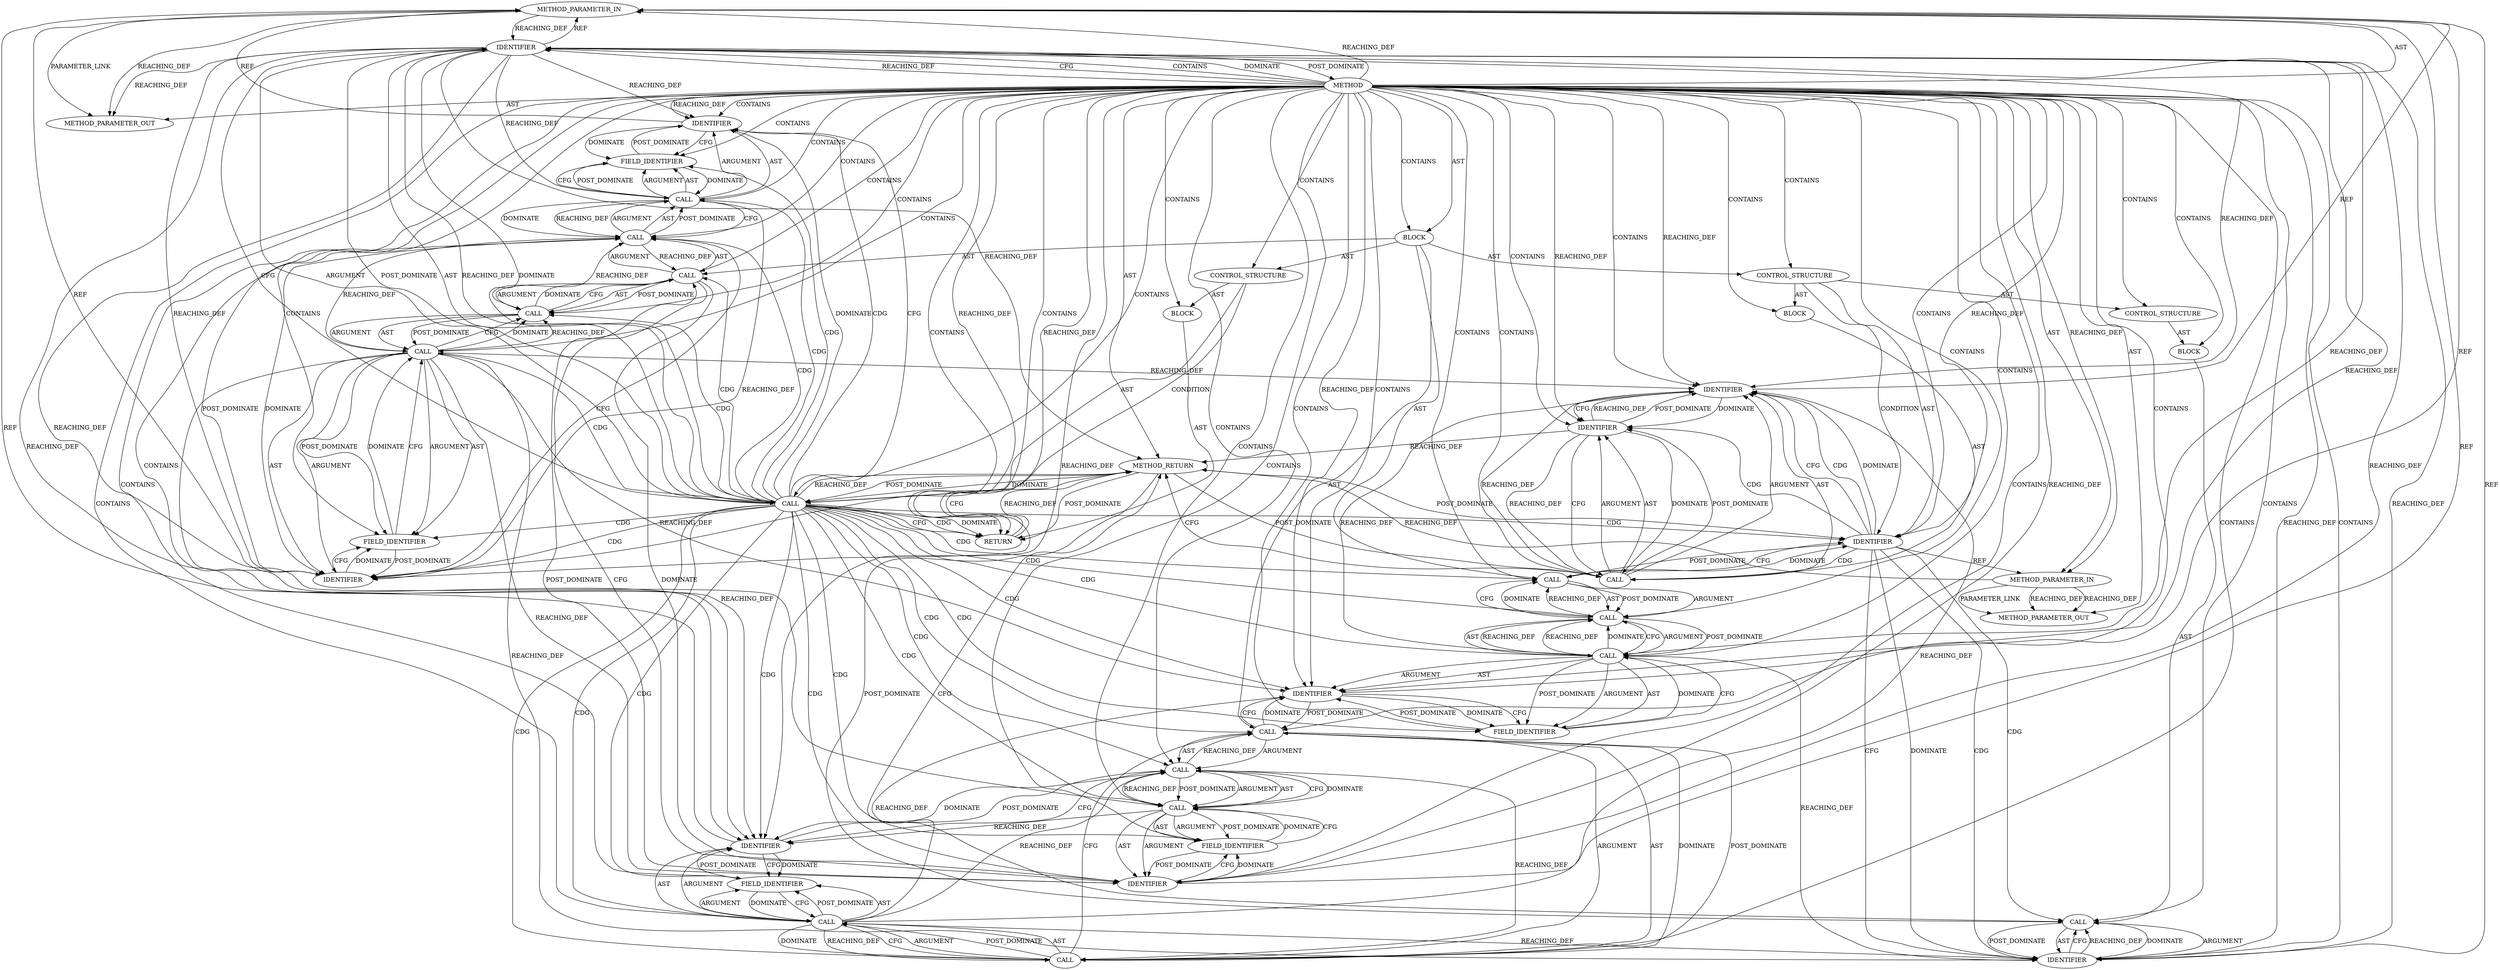 digraph {
  21455 [label=METHOD_PARAMETER_OUT ORDER=2 CODE="struct tls_context *ctx" IS_VARIADIC=false COLUMN_NUMBER=36 LINE_NUMBER=328 TYPE_FULL_NAME="tls_context*" EVALUATION_STRATEGY="BY_VALUE" INDEX=2 NAME="ctx"]
  6484 [label=IDENTIFIER ORDER=1 ARGUMENT_INDEX=-1 CODE="sk" COLUMN_NUMBER=6 LINE_NUMBER=337 TYPE_FULL_NAME="sock*" NAME="sk"]
  6463 [label=IDENTIFIER ORDER=1 ARGUMENT_INDEX=1 CODE="ctx" COLUMN_NUMBER=20 LINE_NUMBER=333 TYPE_FULL_NAME="tls_context*" NAME="ctx"]
  6491 [label=CALL ORDER=1 ARGUMENT_INDEX=1 CODE="kfree(ctx)" COLUMN_NUMBER=3 METHOD_FULL_NAME="kfree" LINE_NUMBER=340 TYPE_FULL_NAME="<empty>" DISPATCH_TYPE="STATIC_DISPATCH" SIGNATURE="" NAME="kfree"]
  6480 [label=CALL ORDER=1 ARGUMENT_INDEX=1 CODE="ctx->tx_lock" COLUMN_NUMBER=17 METHOD_FULL_NAME="<operator>.indirectFieldAccess" LINE_NUMBER=335 TYPE_FULL_NAME="<empty>" DISPATCH_TYPE="STATIC_DISPATCH" SIGNATURE="" NAME="<operator>.indirectFieldAccess"]
  6487 [label=IDENTIFIER ORDER=1 ARGUMENT_INDEX=1 CODE="ctx" COLUMN_NUMBER=13 LINE_NUMBER=338 TYPE_FULL_NAME="tls_context*" NAME="ctx"]
  6459 [label=RETURN ORDER=1 ARGUMENT_INDEX=1 CODE="return;" COLUMN_NUMBER=3 LINE_NUMBER=331]
  6464 [label=FIELD_IDENTIFIER ORDER=2 ARGUMENT_INDEX=2 CODE="crypto_send" COLUMN_NUMBER=20 LINE_NUMBER=333 CANONICAL_NAME="crypto_send"]
  6482 [label=FIELD_IDENTIFIER ORDER=2 ARGUMENT_INDEX=2 CODE="tx_lock" COLUMN_NUMBER=17 LINE_NUMBER=335 CANONICAL_NAME="tx_lock"]
  6454 [label=BLOCK ORDER=3 ARGUMENT_INDEX=-1 CODE="{
	if (!ctx)
		return;

	memzero_explicit(&ctx->crypto_send, sizeof(ctx->crypto_send));
	memzero_explicit(&ctx->crypto_recv, sizeof(ctx->crypto_recv));
	mutex_destroy(&ctx->tx_lock);

	if (sk)
		kfree_rcu(ctx, rcu);
	else
		kfree(ctx);
}" COLUMN_NUMBER=1 LINE_NUMBER=329 TYPE_FULL_NAME="void"]
  6473 [label=FIELD_IDENTIFIER ORDER=2 ARGUMENT_INDEX=2 CODE="crypto_recv" COLUMN_NUMBER=20 LINE_NUMBER=334 CANONICAL_NAME="crypto_recv"]
  6460 [label=CALL ORDER=2 ARGUMENT_INDEX=-1 CODE="memzero_explicit(&ctx->crypto_send, sizeof(ctx->crypto_send))" COLUMN_NUMBER=2 METHOD_FULL_NAME="memzero_explicit" LINE_NUMBER=333 TYPE_FULL_NAME="<empty>" DISPATCH_TYPE="STATIC_DISPATCH" SIGNATURE="" NAME="memzero_explicit"]
  6455 [label=CONTROL_STRUCTURE CONTROL_STRUCTURE_TYPE="IF" ORDER=1 PARSER_TYPE_NAME="CASTIfStatement" ARGUMENT_INDEX=-1 CODE="if (!ctx)" COLUMN_NUMBER=2 LINE_NUMBER=330]
  6468 [label=FIELD_IDENTIFIER ORDER=2 ARGUMENT_INDEX=2 CODE="crypto_send" COLUMN_NUMBER=45 LINE_NUMBER=333 CANONICAL_NAME="crypto_send"]
  6465 [label=CALL ORDER=2 ARGUMENT_INDEX=2 CODE="sizeof(ctx->crypto_send)" COLUMN_NUMBER=38 METHOD_FULL_NAME="<operator>.sizeOf" LINE_NUMBER=333 TYPE_FULL_NAME="<empty>" DISPATCH_TYPE="STATIC_DISPATCH" SIGNATURE="" NAME="<operator>.sizeOf"]
  6477 [label=FIELD_IDENTIFIER ORDER=2 ARGUMENT_INDEX=2 CODE="crypto_recv" COLUMN_NUMBER=45 LINE_NUMBER=334 CANONICAL_NAME="crypto_recv"]
  6492 [label=IDENTIFIER ORDER=1 ARGUMENT_INDEX=1 CODE="ctx" COLUMN_NUMBER=9 LINE_NUMBER=340 TYPE_FULL_NAME="tls_context*" NAME="ctx"]
  6472 [label=IDENTIFIER ORDER=1 ARGUMENT_INDEX=1 CODE="ctx" COLUMN_NUMBER=20 LINE_NUMBER=334 TYPE_FULL_NAME="tls_context*" NAME="ctx"]
  6452 [label=METHOD_PARAMETER_IN ORDER=1 CODE="struct sock *sk" IS_VARIADIC=false COLUMN_NUMBER=19 LINE_NUMBER=328 TYPE_FULL_NAME="sock*" EVALUATION_STRATEGY="BY_VALUE" INDEX=1 NAME="sk"]
  6475 [label=CALL ORDER=1 ARGUMENT_INDEX=1 CODE="ctx->crypto_recv" COLUMN_NUMBER=45 METHOD_FULL_NAME="<operator>.indirectFieldAccess" LINE_NUMBER=334 TYPE_FULL_NAME="<empty>" DISPATCH_TYPE="STATIC_DISPATCH" SIGNATURE="" NAME="<operator>.indirectFieldAccess"]
  6456 [label=CALL ORDER=1 ARGUMENT_INDEX=-1 CODE="!ctx" COLUMN_NUMBER=6 METHOD_FULL_NAME="<operator>.logicalNot" LINE_NUMBER=330 TYPE_FULL_NAME="<empty>" DISPATCH_TYPE="STATIC_DISPATCH" SIGNATURE="" NAME="<operator>.logicalNot"]
  6470 [label=CALL ORDER=1 ARGUMENT_INDEX=1 CODE="&ctx->crypto_recv" COLUMN_NUMBER=19 METHOD_FULL_NAME="<operator>.addressOf" LINE_NUMBER=334 TYPE_FULL_NAME="<empty>" DISPATCH_TYPE="STATIC_DISPATCH" SIGNATURE="" NAME="<operator>.addressOf"]
  6462 [label=CALL ORDER=1 ARGUMENT_INDEX=1 CODE="ctx->crypto_send" COLUMN_NUMBER=20 METHOD_FULL_NAME="<operator>.indirectFieldAccess" LINE_NUMBER=333 TYPE_FULL_NAME="<empty>" DISPATCH_TYPE="STATIC_DISPATCH" SIGNATURE="" NAME="<operator>.indirectFieldAccess"]
  6476 [label=IDENTIFIER ORDER=1 ARGUMENT_INDEX=1 CODE="ctx" COLUMN_NUMBER=45 LINE_NUMBER=334 TYPE_FULL_NAME="tls_context*" NAME="ctx"]
  6479 [label=CALL ORDER=1 ARGUMENT_INDEX=1 CODE="&ctx->tx_lock" COLUMN_NUMBER=16 METHOD_FULL_NAME="<operator>.addressOf" LINE_NUMBER=335 TYPE_FULL_NAME="<empty>" DISPATCH_TYPE="STATIC_DISPATCH" SIGNATURE="" NAME="<operator>.addressOf"]
  6453 [label=METHOD_PARAMETER_IN ORDER=2 CODE="struct tls_context *ctx" IS_VARIADIC=false COLUMN_NUMBER=36 LINE_NUMBER=328 TYPE_FULL_NAME="tls_context*" EVALUATION_STRATEGY="BY_VALUE" INDEX=2 NAME="ctx"]
  6451 [label=METHOD COLUMN_NUMBER=1 LINE_NUMBER=328 COLUMN_NUMBER_END=1 IS_EXTERNAL=false SIGNATURE="void tls_ctx_free (sock*,tls_context*)" NAME="tls_ctx_free" AST_PARENT_TYPE="TYPE_DECL" AST_PARENT_FULL_NAME="tls_main.c:<global>" ORDER=101 CODE="void tls_ctx_free(struct sock *sk, struct tls_context *ctx)
{
	if (!ctx)
		return;

	memzero_explicit(&ctx->crypto_send, sizeof(ctx->crypto_send));
	memzero_explicit(&ctx->crypto_recv, sizeof(ctx->crypto_recv));
	mutex_destroy(&ctx->tx_lock);

	if (sk)
		kfree_rcu(ctx, rcu);
	else
		kfree(ctx);
}" FULL_NAME="tls_ctx_free" LINE_NUMBER_END=341 FILENAME="tls_main.c"]
  6481 [label=IDENTIFIER ORDER=1 ARGUMENT_INDEX=1 CODE="ctx" COLUMN_NUMBER=17 LINE_NUMBER=335 TYPE_FULL_NAME="tls_context*" NAME="ctx"]
  6457 [label=IDENTIFIER ORDER=1 ARGUMENT_INDEX=1 CODE="ctx" COLUMN_NUMBER=7 LINE_NUMBER=330 TYPE_FULL_NAME="tls_context*" NAME="ctx"]
  6467 [label=IDENTIFIER ORDER=1 ARGUMENT_INDEX=1 CODE="ctx" COLUMN_NUMBER=45 LINE_NUMBER=333 TYPE_FULL_NAME="tls_context*" NAME="ctx"]
  6489 [label=CONTROL_STRUCTURE CONTROL_STRUCTURE_TYPE="ELSE" ORDER=3 PARSER_TYPE_NAME="CASTExpressionStatement" ARGUMENT_INDEX=-1 CODE="else" COLUMN_NUMBER=3 LINE_NUMBER=340]
  6486 [label=CALL ORDER=1 ARGUMENT_INDEX=1 CODE="kfree_rcu(ctx, rcu)" COLUMN_NUMBER=3 METHOD_FULL_NAME="kfree_rcu" LINE_NUMBER=338 TYPE_FULL_NAME="<empty>" DISPATCH_TYPE="STATIC_DISPATCH" SIGNATURE="" NAME="kfree_rcu"]
  6478 [label=CALL ORDER=4 ARGUMENT_INDEX=-1 CODE="mutex_destroy(&ctx->tx_lock)" COLUMN_NUMBER=2 METHOD_FULL_NAME="mutex_destroy" LINE_NUMBER=335 TYPE_FULL_NAME="<empty>" DISPATCH_TYPE="STATIC_DISPATCH" SIGNATURE="" NAME="mutex_destroy"]
  6483 [label=CONTROL_STRUCTURE CONTROL_STRUCTURE_TYPE="IF" ORDER=5 PARSER_TYPE_NAME="CASTIfStatement" ARGUMENT_INDEX=-1 CODE="if (sk)" COLUMN_NUMBER=2 LINE_NUMBER=337]
  6469 [label=CALL ORDER=3 ARGUMENT_INDEX=-1 CODE="memzero_explicit(&ctx->crypto_recv, sizeof(ctx->crypto_recv))" COLUMN_NUMBER=2 METHOD_FULL_NAME="memzero_explicit" LINE_NUMBER=334 TYPE_FULL_NAME="<empty>" DISPATCH_TYPE="STATIC_DISPATCH" SIGNATURE="" NAME="memzero_explicit"]
  6471 [label=CALL ORDER=1 ARGUMENT_INDEX=1 CODE="ctx->crypto_recv" COLUMN_NUMBER=20 METHOD_FULL_NAME="<operator>.indirectFieldAccess" LINE_NUMBER=334 TYPE_FULL_NAME="<empty>" DISPATCH_TYPE="STATIC_DISPATCH" SIGNATURE="" NAME="<operator>.indirectFieldAccess"]
  6488 [label=IDENTIFIER ORDER=2 ARGUMENT_INDEX=2 CODE="rcu" COLUMN_NUMBER=18 LINE_NUMBER=338 TYPE_FULL_NAME="ANY" NAME="rcu"]
  6474 [label=CALL ORDER=2 ARGUMENT_INDEX=2 CODE="sizeof(ctx->crypto_recv)" COLUMN_NUMBER=38 METHOD_FULL_NAME="<operator>.sizeOf" LINE_NUMBER=334 TYPE_FULL_NAME="<empty>" DISPATCH_TYPE="STATIC_DISPATCH" SIGNATURE="" NAME="<operator>.sizeOf"]
  6490 [label=BLOCK ORDER=1 ARGUMENT_INDEX=-1 CODE="<empty>" COLUMN_NUMBER=3 LINE_NUMBER=340 TYPE_FULL_NAME="void"]
  6458 [label=BLOCK ORDER=2 ARGUMENT_INDEX=-1 CODE="<empty>" COLUMN_NUMBER=3 LINE_NUMBER=331 TYPE_FULL_NAME="void"]
  6466 [label=CALL ORDER=1 ARGUMENT_INDEX=1 CODE="ctx->crypto_send" COLUMN_NUMBER=45 METHOD_FULL_NAME="<operator>.indirectFieldAccess" LINE_NUMBER=333 TYPE_FULL_NAME="<empty>" DISPATCH_TYPE="STATIC_DISPATCH" SIGNATURE="" NAME="<operator>.indirectFieldAccess"]
  21454 [label=METHOD_PARAMETER_OUT ORDER=1 CODE="struct sock *sk" IS_VARIADIC=false COLUMN_NUMBER=19 LINE_NUMBER=328 TYPE_FULL_NAME="sock*" EVALUATION_STRATEGY="BY_VALUE" INDEX=1 NAME="sk"]
  6461 [label=CALL ORDER=1 ARGUMENT_INDEX=1 CODE="&ctx->crypto_send" COLUMN_NUMBER=19 METHOD_FULL_NAME="<operator>.addressOf" LINE_NUMBER=333 TYPE_FULL_NAME="<empty>" DISPATCH_TYPE="STATIC_DISPATCH" SIGNATURE="" NAME="<operator>.addressOf"]
  6485 [label=BLOCK ORDER=2 ARGUMENT_INDEX=-1 CODE="<empty>" COLUMN_NUMBER=3 LINE_NUMBER=338 TYPE_FULL_NAME="void"]
  6493 [label=METHOD_RETURN ORDER=4 CODE="RET" COLUMN_NUMBER=1 LINE_NUMBER=328 TYPE_FULL_NAME="void" EVALUATION_STRATEGY="BY_VALUE"]
  6466 -> 6492 [label=REACHING_DEF VARIABLE="ctx->crypto_send"]
  6456 -> 6457 [label=ARGUMENT ]
  6484 -> 6492 [label=CFG ]
  6456 -> 6461 [label=CDG ]
  6456 -> 6480 [label=CDG ]
  6451 -> 6484 [label=REACHING_DEF VARIABLE=""]
  6451 -> 6458 [label=CONTAINS ]
  6463 -> 6464 [label=CFG ]
  6451 -> 6476 [label=REACHING_DEF VARIABLE=""]
  6471 -> 6473 [label=POST_DOMINATE ]
  6491 -> 6492 [label=ARGUMENT ]
  6454 -> 6460 [label=AST ]
  6467 -> 6468 [label=DOMINATE ]
  6461 -> 6467 [label=CFG ]
  6487 -> 6488 [label=DOMINATE ]
  6469 -> 6470 [label=AST ]
  6475 -> 6476 [label=AST ]
  6492 -> 6491 [label=CFG ]
  6451 -> 6482 [label=CONTAINS ]
  6451 -> 21455 [label=AST ]
  6451 -> 6455 [label=CONTAINS ]
  6473 -> 6472 [label=POST_DOMINATE ]
  6456 -> 6459 [label=CFG ]
  6469 -> 6474 [label=POST_DOMINATE ]
  6483 -> 6484 [label=AST ]
  6456 -> 6464 [label=CDG ]
  6466 -> 6487 [label=REACHING_DEF VARIABLE="ctx->crypto_send"]
  6477 -> 6476 [label=POST_DOMINATE ]
  6452 -> 21454 [label=PARAMETER_LINK ]
  6490 -> 6491 [label=AST ]
  6451 -> 6476 [label=CONTAINS ]
  6456 -> 6463 [label=CFG ]
  6466 -> 6468 [label=POST_DOMINATE ]
  6451 -> 6481 [label=REACHING_DEF VARIABLE=""]
  6485 -> 6486 [label=AST ]
  6457 -> 6476 [label=REACHING_DEF VARIABLE="ctx"]
  6460 -> 6472 [label=CFG ]
  6475 -> 6477 [label=POST_DOMINATE ]
  6456 -> 6477 [label=CDG ]
  6451 -> 6452 [label=AST ]
  6451 -> 6488 [label=CONTAINS ]
  6451 -> 6474 [label=CONTAINS ]
  6458 -> 6459 [label=AST ]
  6474 -> 6469 [label=DOMINATE ]
  6456 -> 6493 [label=DOMINATE ]
  6451 -> 6462 [label=CONTAINS ]
  6456 -> 6473 [label=CDG ]
  6480 -> 6479 [label=REACHING_DEF VARIABLE="ctx->tx_lock"]
  6480 -> 6479 [label=REACHING_DEF VARIABLE="ctx->tx_lock"]
  6451 -> 6487 [label=REACHING_DEF VARIABLE=""]
  6462 -> 6464 [label=POST_DOMINATE ]
  6481 -> 6453 [label=REF ]
  6466 -> 6476 [label=REACHING_DEF VARIABLE="ctx->crypto_send"]
  6475 -> 6477 [label=AST ]
  6466 -> 6467 [label=AST ]
  6493 -> 6484 [label=POST_DOMINATE ]
  6454 -> 6478 [label=AST ]
  6493 -> 6491 [label=POST_DOMINATE ]
  6471 -> 6470 [label=CFG ]
  6480 -> 6479 [label=DOMINATE ]
  6460 -> 6465 [label=AST ]
  6457 -> 6463 [label=REACHING_DEF VARIABLE="ctx"]
  6469 -> 6481 [label=CFG ]
  6451 -> 6457 [label=REACHING_DEF VARIABLE=""]
  6484 -> 6487 [label=CDG ]
  6480 -> 6482 [label=POST_DOMINATE ]
  6461 -> 6462 [label=ARGUMENT ]
  6478 -> 6479 [label=ARGUMENT ]
  6474 -> 6475 [label=ARGUMENT ]
  6491 -> 6493 [label=CFG ]
  6475 -> 6474 [label=DOMINATE ]
  6486 -> 6493 [label=CFG ]
  6455 -> 6458 [label=AST ]
  6488 -> 6486 [label=DOMINATE ]
  6488 -> 6487 [label=REACHING_DEF VARIABLE="rcu"]
  6457 -> 21455 [label=REACHING_DEF VARIABLE="ctx"]
  6487 -> 6488 [label=CFG ]
  6484 -> 6487 [label=DOMINATE ]
  6466 -> 6468 [label=ARGUMENT ]
  6482 -> 6480 [label=DOMINATE ]
  6463 -> 6453 [label=REF ]
  6451 -> 6452 [label=REACHING_DEF VARIABLE=""]
  6462 -> 6461 [label=CFG ]
  6466 -> 6481 [label=REACHING_DEF VARIABLE="ctx->crypto_send"]
  6467 -> 6468 [label=CFG ]
  6456 -> 6463 [label=DOMINATE ]
  6474 -> 6475 [label=POST_DOMINATE ]
  6476 -> 6470 [label=POST_DOMINATE ]
  6457 -> 6456 [label=REACHING_DEF VARIABLE="ctx"]
  6451 -> 6457 [label=CFG ]
  6470 -> 6476 [label=CFG ]
  6456 -> 6478 [label=CDG ]
  6457 -> 6456 [label=DOMINATE ]
  6456 -> 6476 [label=CDG ]
  6457 -> 6451 [label=POST_DOMINATE ]
  6465 -> 6466 [label=ARGUMENT ]
  6451 -> 6456 [label=CONTAINS ]
  6462 -> 6463 [label=AST ]
  6451 -> 6457 [label=CONTAINS ]
  6468 -> 6466 [label=DOMINATE ]
  6480 -> 6481 [label=AST ]
  6475 -> 6487 [label=REACHING_DEF VARIABLE="ctx->crypto_recv"]
  6478 -> 6479 [label=AST ]
  6454 -> 6483 [label=AST ]
  6471 -> 6470 [label=DOMINATE ]
  6451 -> 6485 [label=CONTAINS ]
  6451 -> 6486 [label=CONTAINS ]
  6451 -> 21454 [label=AST ]
  6466 -> 6461 [label=REACHING_DEF VARIABLE="ctx->crypto_send"]
  6467 -> 6461 [label=POST_DOMINATE ]
  6451 -> 6479 [label=CONTAINS ]
  6470 -> 6474 [label=REACHING_DEF VARIABLE="&ctx->crypto_recv"]
  6481 -> 6482 [label=CFG ]
  6453 -> 21455 [label=PARAMETER_LINK ]
  6451 -> 6483 [label=CONTAINS ]
  6457 -> 6487 [label=REACHING_DEF VARIABLE="ctx"]
  6488 -> 6486 [label=REACHING_DEF VARIABLE="rcu"]
  6451 -> 6475 [label=CONTAINS ]
  6474 -> 6469 [label=CFG ]
  6475 -> 6477 [label=ARGUMENT ]
  6462 -> 6461 [label=DOMINATE ]
  6456 -> 6468 [label=CDG ]
  6484 -> 6478 [label=POST_DOMINATE ]
  6456 -> 6466 [label=CDG ]
  6451 -> 6472 [label=CONTAINS ]
  6491 -> 6492 [label=POST_DOMINATE ]
  6460 -> 6472 [label=DOMINATE ]
  6493 -> 6456 [label=POST_DOMINATE ]
  6483 -> 6485 [label=AST ]
  6460 -> 6465 [label=POST_DOMINATE ]
  6486 -> 6487 [label=AST ]
  6464 -> 6462 [label=DOMINATE ]
  6457 -> 6453 [label=REF ]
  6451 -> 6488 [label=REACHING_DEF VARIABLE=""]
  6455 -> 6456 [label=AST ]
  6451 -> 6459 [label=CONTAINS ]
  6472 -> 6473 [label=CFG ]
  6475 -> 6474 [label=REACHING_DEF VARIABLE="ctx->crypto_recv"]
  6460 -> 6461 [label=AST ]
  6465 -> 6460 [label=DOMINATE ]
  6460 -> 6465 [label=ARGUMENT ]
  6451 -> 6492 [label=CONTAINS ]
  6471 -> 6476 [label=REACHING_DEF VARIABLE="ctx->crypto_recv"]
  6457 -> 6493 [label=REACHING_DEF VARIABLE="ctx"]
  6484 -> 6486 [label=CDG ]
  6473 -> 6471 [label=DOMINATE ]
  6481 -> 6469 [label=POST_DOMINATE ]
  6456 -> 6469 [label=CDG ]
  6487 -> 6453 [label=REF ]
  6451 -> 6453 [label=AST ]
  6481 -> 6482 [label=DOMINATE ]
  6484 -> 6492 [label=DOMINATE ]
  6469 -> 6470 [label=ARGUMENT ]
  6451 -> 6467 [label=CONTAINS ]
  6451 -> 6472 [label=REACHING_DEF VARIABLE=""]
  6475 -> 6474 [label=CFG ]
  6451 -> 6487 [label=CONTAINS ]
  6451 -> 6480 [label=CONTAINS ]
  6456 -> 6459 [label=CDG ]
  6478 -> 6479 [label=POST_DOMINATE ]
  6480 -> 6479 [label=CFG ]
  6451 -> 6463 [label=REACHING_DEF VARIABLE=""]
  6473 -> 6471 [label=CFG ]
  6487 -> 6486 [label=REACHING_DEF VARIABLE="ctx"]
  6451 -> 6491 [label=CONTAINS ]
  6461 -> 6460 [label=REACHING_DEF VARIABLE="&ctx->crypto_send"]
  6456 -> 6481 [label=CDG ]
  6456 -> 6467 [label=CDG ]
  6470 -> 6476 [label=DOMINATE ]
  6480 -> 6481 [label=ARGUMENT ]
  6488 -> 6486 [label=CFG ]
  6466 -> 6465 [label=CFG ]
  6469 -> 6474 [label=AST ]
  6466 -> 6465 [label=DOMINATE ]
  6483 -> 6484 [label=CONDITION ]
  6492 -> 6491 [label=REACHING_DEF VARIABLE="ctx"]
  6470 -> 6469 [label=REACHING_DEF VARIABLE="&ctx->crypto_recv"]
  6483 -> 6489 [label=AST ]
  6488 -> 6493 [label=REACHING_DEF VARIABLE="rcu"]
  6457 -> 6492 [label=REACHING_DEF VARIABLE="ctx"]
  6457 -> 6472 [label=REACHING_DEF VARIABLE="ctx"]
  6478 -> 6484 [label=CFG ]
  6451 -> 6492 [label=REACHING_DEF VARIABLE=""]
  6451 -> 6454 [label=AST ]
  6463 -> 6464 [label=DOMINATE ]
  6477 -> 6475 [label=DOMINATE ]
  6451 -> 6477 [label=CONTAINS ]
  6451 -> 6471 [label=CONTAINS ]
  6451 -> 6467 [label=REACHING_DEF VARIABLE=""]
  6471 -> 6472 [label=AST ]
  6465 -> 6460 [label=CFG ]
  6456 -> 6470 [label=CDG ]
  6457 -> 6481 [label=REACHING_DEF VARIABLE="ctx"]
  6451 -> 6459 [label=REACHING_DEF VARIABLE=""]
  6472 -> 6453 [label=REF ]
  6451 -> 6461 [label=CONTAINS ]
  6479 -> 6480 [label=ARGUMENT ]
  6460 -> 6461 [label=ARGUMENT ]
  6471 -> 6472 [label=ARGUMENT ]
  6484 -> 6452 [label=REF ]
  6461 -> 6467 [label=DOMINATE ]
  6451 -> 6466 [label=CONTAINS ]
  6476 -> 6477 [label=CFG ]
  6451 -> 6470 [label=CONTAINS ]
  6456 -> 6463 [label=CDG ]
  6489 -> 6490 [label=AST ]
  6457 -> 6480 [label=REACHING_DEF VARIABLE="ctx"]
  6455 -> 6456 [label=CONDITION ]
  6456 -> 6482 [label=CDG ]
  6486 -> 6488 [label=ARGUMENT ]
  6457 -> 6456 [label=CFG ]
  6469 -> 6474 [label=ARGUMENT ]
  6451 -> 6493 [label=AST ]
  6466 -> 6472 [label=REACHING_DEF VARIABLE="ctx->crypto_send"]
  6451 -> 6460 [label=CONTAINS ]
  6482 -> 6481 [label=POST_DOMINATE ]
  6480 -> 6482 [label=ARGUMENT ]
  6451 -> 6463 [label=CONTAINS ]
  6484 -> 6487 [label=CFG ]
  6475 -> 6476 [label=ARGUMENT ]
  6472 -> 6473 [label=DOMINATE ]
  6479 -> 6478 [label=CFG ]
  6470 -> 6471 [label=POST_DOMINATE ]
  6462 -> 6463 [label=ARGUMENT ]
  6468 -> 6466 [label=CFG ]
  6480 -> 6492 [label=REACHING_DEF VARIABLE="ctx->tx_lock"]
  6456 -> 6474 [label=CDG ]
  6482 -> 6480 [label=CFG ]
  6474 -> 6475 [label=AST ]
  6484 -> 6488 [label=CDG ]
  6456 -> 6465 [label=CDG ]
  6456 -> 6484 [label=CDG ]
  6471 -> 6473 [label=AST ]
  6464 -> 6463 [label=POST_DOMINATE ]
  6484 -> 6491 [label=CDG ]
  6475 -> 6492 [label=REACHING_DEF VARIABLE="ctx->crypto_recv"]
  6480 -> 6487 [label=REACHING_DEF VARIABLE="ctx->tx_lock"]
  6477 -> 6475 [label=CFG ]
  6471 -> 6473 [label=ARGUMENT ]
  6451 -> 6490 [label=CONTAINS ]
  6480 -> 6482 [label=AST ]
  6454 -> 6469 [label=AST ]
  6466 -> 6465 [label=REACHING_DEF VARIABLE="ctx->crypto_send"]
  6456 -> 6462 [label=CDG ]
  6493 -> 6486 [label=POST_DOMINATE ]
  6465 -> 6466 [label=AST ]
  6492 -> 6491 [label=DOMINATE ]
  6466 -> 6468 [label=AST ]
  6486 -> 6488 [label=AST ]
  6456 -> 6472 [label=CDG ]
  6456 -> 6460 [label=CDG ]
  6486 -> 6488 [label=POST_DOMINATE ]
  6451 -> 6464 [label=CONTAINS ]
  6462 -> 6467 [label=REACHING_DEF VARIABLE="ctx->crypto_send"]
  6461 -> 6462 [label=AST ]
  6479 -> 6480 [label=AST ]
  6492 -> 6453 [label=REF ]
  6453 -> 6457 [label=REACHING_DEF VARIABLE="ctx"]
  6472 -> 6460 [label=POST_DOMINATE ]
  6484 -> 6492 [label=CDG ]
  6457 -> 6467 [label=REACHING_DEF VARIABLE="ctx"]
  6451 -> 6489 [label=CONTAINS ]
  6462 -> 6461 [label=REACHING_DEF VARIABLE="ctx->crypto_send"]
  6452 -> 6493 [label=REACHING_DEF VARIABLE="sk"]
  6457 -> 6471 [label=REACHING_DEF VARIABLE="ctx"]
  6469 -> 6481 [label=DOMINATE ]
  6479 -> 6478 [label=DOMINATE ]
  6456 -> 6471 [label=CDG ]
  6452 -> 21454 [label=REACHING_DEF VARIABLE="sk"]
  6452 -> 21454 [label=REACHING_DEF VARIABLE="sk"]
  6476 -> 6453 [label=REF ]
  6453 -> 21455 [label=REACHING_DEF VARIABLE="ctx"]
  6451 -> 6478 [label=CONTAINS ]
  6459 -> 6493 [label=CFG ]
  6451 -> 6484 [label=CONTAINS ]
  6451 -> 6469 [label=CONTAINS ]
  6476 -> 6477 [label=DOMINATE ]
  6456 -> 6459 [label=DOMINATE ]
  6462 -> 6464 [label=ARGUMENT ]
  6461 -> 6465 [label=REACHING_DEF VARIABLE="&ctx->crypto_send"]
  6488 -> 6487 [label=POST_DOMINATE ]
  6462 -> 6464 [label=AST ]
  6479 -> 6480 [label=POST_DOMINATE ]
  6470 -> 6471 [label=ARGUMENT ]
  6466 -> 6467 [label=ARGUMENT ]
  6451 -> 6457 [label=DOMINATE ]
  6491 -> 6492 [label=AST ]
  6451 -> 6473 [label=CONTAINS ]
  6475 -> 6481 [label=REACHING_DEF VARIABLE="ctx->crypto_recv"]
  6451 -> 6481 [label=CONTAINS ]
  6464 -> 6462 [label=CFG ]
  6456 -> 6479 [label=CDG ]
  6465 -> 6466 [label=POST_DOMINATE ]
  6456 -> 6457 [label=POST_DOMINATE ]
  6461 -> 6462 [label=POST_DOMINATE ]
  6493 -> 6459 [label=POST_DOMINATE ]
  6456 -> 6475 [label=CDG ]
  6468 -> 6467 [label=POST_DOMINATE ]
  6454 -> 6455 [label=AST ]
  6479 -> 6478 [label=REACHING_DEF VARIABLE="&ctx->tx_lock"]
  6457 -> 6462 [label=REACHING_DEF VARIABLE="ctx"]
  6470 -> 6471 [label=AST ]
  6456 -> 6457 [label=AST ]
  6456 -> 6493 [label=REACHING_DEF VARIABLE="!ctx"]
  6486 -> 6487 [label=ARGUMENT ]
  6451 -> 6453 [label=REACHING_DEF VARIABLE=""]
  6451 -> 6468 [label=CONTAINS ]
  6451 -> 6465 [label=CONTAINS ]
  6467 -> 6453 [label=REF ]
  6459 -> 6493 [label=REACHING_DEF VARIABLE="<RET>"]
  6478 -> 6484 [label=DOMINATE ]
  6471 -> 6470 [label=REACHING_DEF VARIABLE="ctx->crypto_recv"]
  6451 -> 6454 [label=CONTAINS ]
  6475 -> 6470 [label=REACHING_DEF VARIABLE="ctx->crypto_recv"]
}
